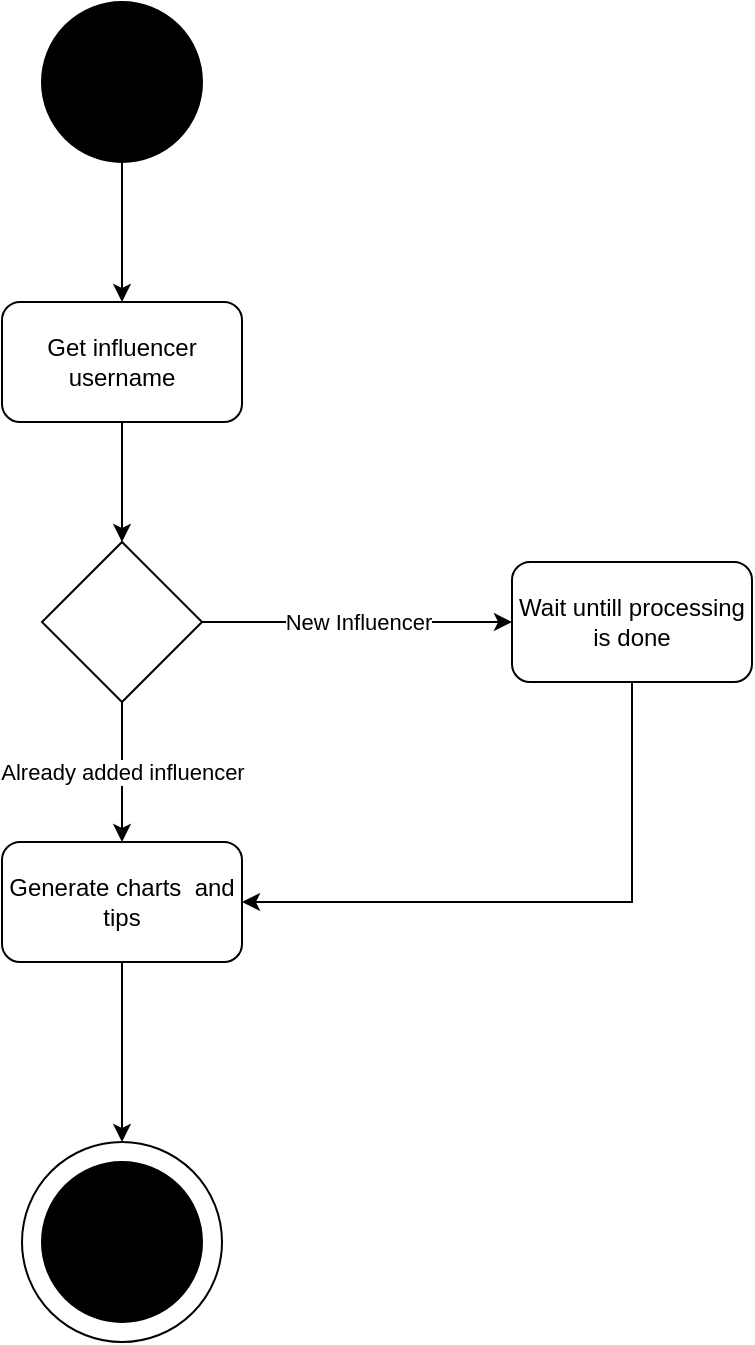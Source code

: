 <mxfile version="12.2.3" type="google" pages="1"><diagram id="M623B0ReYbszaKLCAcEx" name="Page-1"><mxGraphModel dx="1024" dy="561" grid="1" gridSize="10" guides="1" tooltips="1" connect="1" arrows="1" fold="1" page="1" pageScale="1" pageWidth="850" pageHeight="1100" math="0" shadow="0"><root><mxCell id="0"/><mxCell id="1" parent="0"/><mxCell id="qyC0qvv__Ua4Vr4c-200-3" style="edgeStyle=orthogonalEdgeStyle;rounded=0;orthogonalLoop=1;jettySize=auto;html=1;exitX=0.5;exitY=1;exitDx=0;exitDy=0;entryX=0.5;entryY=0;entryDx=0;entryDy=0;" edge="1" parent="1" source="qyC0qvv__Ua4Vr4c-200-1" target="qyC0qvv__Ua4Vr4c-200-2"><mxGeometry relative="1" as="geometry"/></mxCell><mxCell id="qyC0qvv__Ua4Vr4c-200-1" value="" style="ellipse;whiteSpace=wrap;html=1;aspect=fixed;fillColor=#000000;" vertex="1" parent="1"><mxGeometry x="385" y="40" width="80" height="80" as="geometry"/></mxCell><mxCell id="qyC0qvv__Ua4Vr4c-200-5" style="edgeStyle=orthogonalEdgeStyle;rounded=0;orthogonalLoop=1;jettySize=auto;html=1;exitX=0.5;exitY=1;exitDx=0;exitDy=0;entryX=0.5;entryY=0;entryDx=0;entryDy=0;" edge="1" parent="1" source="qyC0qvv__Ua4Vr4c-200-2" target="qyC0qvv__Ua4Vr4c-200-4"><mxGeometry relative="1" as="geometry"/></mxCell><mxCell id="qyC0qvv__Ua4Vr4c-200-2" value="Get influencer username" style="rounded=1;whiteSpace=wrap;html=1;fillColor=#FFFFFF;" vertex="1" parent="1"><mxGeometry x="365" y="190" width="120" height="60" as="geometry"/></mxCell><mxCell id="qyC0qvv__Ua4Vr4c-200-7" value="New Influencer" style="edgeStyle=orthogonalEdgeStyle;rounded=0;orthogonalLoop=1;jettySize=auto;html=1;exitX=1;exitY=0.5;exitDx=0;exitDy=0;entryX=0;entryY=0.5;entryDx=0;entryDy=0;" edge="1" parent="1" source="qyC0qvv__Ua4Vr4c-200-4" target="qyC0qvv__Ua4Vr4c-200-6"><mxGeometry relative="1" as="geometry"/></mxCell><mxCell id="qyC0qvv__Ua4Vr4c-200-9" value="Already added influencer" style="edgeStyle=orthogonalEdgeStyle;rounded=0;orthogonalLoop=1;jettySize=auto;html=1;exitX=0.5;exitY=1;exitDx=0;exitDy=0;" edge="1" parent="1" source="qyC0qvv__Ua4Vr4c-200-4" target="qyC0qvv__Ua4Vr4c-200-8"><mxGeometry relative="1" as="geometry"/></mxCell><mxCell id="qyC0qvv__Ua4Vr4c-200-4" value="" style="rhombus;whiteSpace=wrap;html=1;fillColor=#FFFFFF;" vertex="1" parent="1"><mxGeometry x="385" y="310" width="80" height="80" as="geometry"/></mxCell><mxCell id="qyC0qvv__Ua4Vr4c-200-16" style="edgeStyle=orthogonalEdgeStyle;rounded=0;orthogonalLoop=1;jettySize=auto;html=1;exitX=0.5;exitY=1;exitDx=0;exitDy=0;entryX=1;entryY=0.5;entryDx=0;entryDy=0;" edge="1" parent="1" source="qyC0qvv__Ua4Vr4c-200-6" target="qyC0qvv__Ua4Vr4c-200-8"><mxGeometry relative="1" as="geometry"/></mxCell><mxCell id="qyC0qvv__Ua4Vr4c-200-6" value="Wait untill processing is done" style="rounded=1;whiteSpace=wrap;html=1;fillColor=#FFFFFF;" vertex="1" parent="1"><mxGeometry x="620" y="320" width="120" height="60" as="geometry"/></mxCell><mxCell id="qyC0qvv__Ua4Vr4c-200-14" style="edgeStyle=orthogonalEdgeStyle;rounded=0;orthogonalLoop=1;jettySize=auto;html=1;exitX=0.5;exitY=1;exitDx=0;exitDy=0;entryX=0.5;entryY=0;entryDx=0;entryDy=0;" edge="1" parent="1" source="qyC0qvv__Ua4Vr4c-200-8" target="qyC0qvv__Ua4Vr4c-200-12"><mxGeometry relative="1" as="geometry"/></mxCell><mxCell id="qyC0qvv__Ua4Vr4c-200-8" value="Generate charts&amp;nbsp; and tips " style="rounded=1;whiteSpace=wrap;html=1;fillColor=#FFFFFF;" vertex="1" parent="1"><mxGeometry x="365" y="460" width="120" height="60" as="geometry"/></mxCell><mxCell id="qyC0qvv__Ua4Vr4c-200-10" value="" style="group" vertex="1" connectable="0" parent="1"><mxGeometry x="375" y="610" width="100" height="100" as="geometry"/></mxCell><mxCell id="qyC0qvv__Ua4Vr4c-200-11" value="" style="group" vertex="1" connectable="0" parent="qyC0qvv__Ua4Vr4c-200-10"><mxGeometry width="100" height="100" as="geometry"/></mxCell><mxCell id="qyC0qvv__Ua4Vr4c-200-12" value="" style="ellipse;whiteSpace=wrap;html=1;aspect=fixed;" vertex="1" parent="qyC0qvv__Ua4Vr4c-200-11"><mxGeometry width="100" height="100" as="geometry"/></mxCell><mxCell id="qyC0qvv__Ua4Vr4c-200-13" value="" style="ellipse;whiteSpace=wrap;html=1;aspect=fixed;fillColor=#000000;" vertex="1" parent="qyC0qvv__Ua4Vr4c-200-11"><mxGeometry x="10" y="10" width="80" height="80" as="geometry"/></mxCell></root></mxGraphModel></diagram></mxfile>